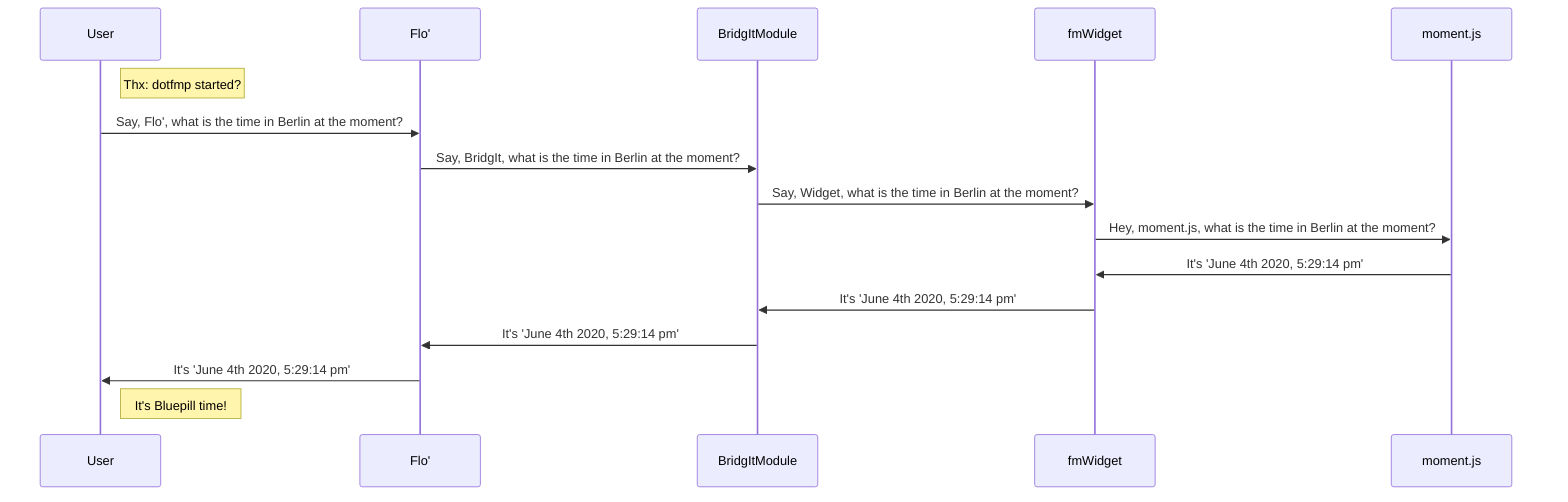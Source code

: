 sequenceDiagram
    participant User
    participant Flo'
    participant BridgIt as BridgItModule
    participant Widget as fmWidget
    participant momentJS as moment.js
    
        Note right of User: Thx: dotfmp started?
        User ->> Flo': Say, Flo', what is the time in Berlin at the moment?
        Flo' ->> BridgIt: Say, BridgIt, what is the time in Berlin at the moment?
        BridgIt ->> Widget: Say, Widget, what is the time in Berlin at the moment?
        Widget ->> momentJS: Hey, moment.js, what is the time in Berlin at the moment?
        momentJS ->> Widget: It's 'June 4th 2020, 5:29:14 pm'
        Widget ->> BridgIt: It's 'June 4th 2020, 5:29:14 pm'
        BridgIt ->> Flo': It's 'June 4th 2020, 5:29:14 pm'
        Flo' ->> User: It's 'June 4th 2020, 5:29:14 pm'
        
        Note right of User: It's Bluepill time!